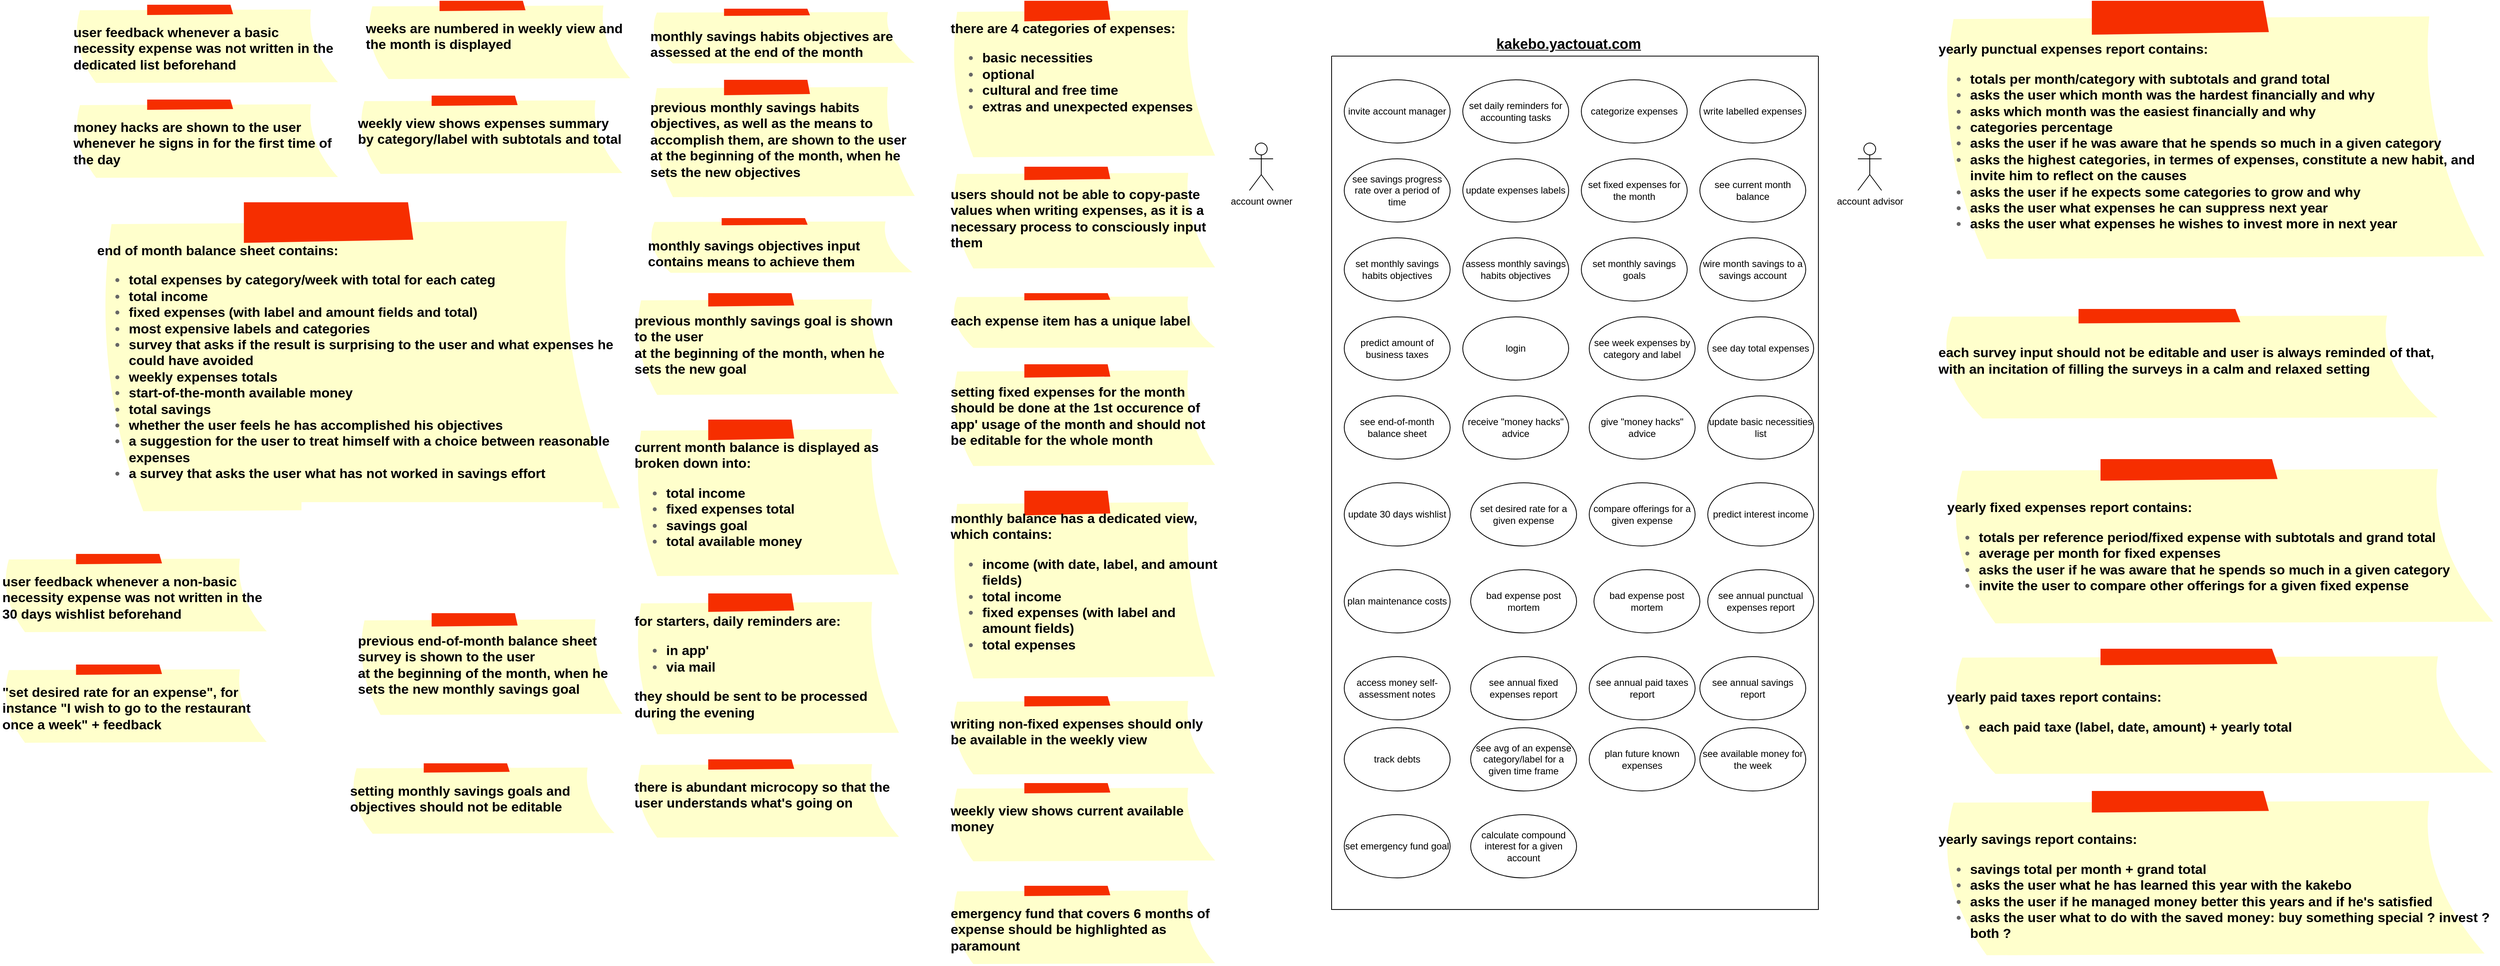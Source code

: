 <mxfile version="21.2.8" type="device">
  <diagram name="Page-1" id="NoCxAhey6gdjr6q5JVB9">
    <mxGraphModel dx="2690" dy="517" grid="1" gridSize="10" guides="1" tooltips="1" connect="1" arrows="1" fold="1" page="1" pageScale="1" pageWidth="827" pageHeight="1169" math="0" shadow="0">
      <root>
        <mxCell id="0" />
        <mxCell id="1" parent="0" />
        <mxCell id="viXMbbBj0Cj2xCmzuDsS-1" value="" style="swimlane;startSize=0;" parent="1" vertex="1">
          <mxGeometry x="114" y="90" width="616" height="1080" as="geometry" />
        </mxCell>
        <mxCell id="viXMbbBj0Cj2xCmzuDsS-11" value="invite account manager" style="ellipse;whiteSpace=wrap;html=1;" parent="viXMbbBj0Cj2xCmzuDsS-1" vertex="1">
          <mxGeometry x="16" y="30" width="134" height="80" as="geometry" />
        </mxCell>
        <mxCell id="viXMbbBj0Cj2xCmzuDsS-12" value="set daily reminders for accounting tasks" style="ellipse;whiteSpace=wrap;html=1;" parent="viXMbbBj0Cj2xCmzuDsS-1" vertex="1">
          <mxGeometry x="166" y="30" width="134" height="80" as="geometry" />
        </mxCell>
        <mxCell id="viXMbbBj0Cj2xCmzuDsS-13" value="categorize expenses" style="ellipse;whiteSpace=wrap;html=1;" parent="viXMbbBj0Cj2xCmzuDsS-1" vertex="1">
          <mxGeometry x="316" y="30" width="134" height="80" as="geometry" />
        </mxCell>
        <mxCell id="viXMbbBj0Cj2xCmzuDsS-15" value="write labelled expenses" style="ellipse;whiteSpace=wrap;html=1;" parent="viXMbbBj0Cj2xCmzuDsS-1" vertex="1">
          <mxGeometry x="466" y="30" width="134" height="80" as="geometry" />
        </mxCell>
        <mxCell id="viXMbbBj0Cj2xCmzuDsS-16" value="see savings progress rate over a period of time" style="ellipse;whiteSpace=wrap;html=1;" parent="viXMbbBj0Cj2xCmzuDsS-1" vertex="1">
          <mxGeometry x="16" y="130" width="134" height="80" as="geometry" />
        </mxCell>
        <mxCell id="viXMbbBj0Cj2xCmzuDsS-20" value="update expenses labels" style="ellipse;whiteSpace=wrap;html=1;" parent="viXMbbBj0Cj2xCmzuDsS-1" vertex="1">
          <mxGeometry x="166" y="130" width="134" height="80" as="geometry" />
        </mxCell>
        <mxCell id="viXMbbBj0Cj2xCmzuDsS-21" value="set fixed expenses for the month" style="ellipse;whiteSpace=wrap;html=1;" parent="viXMbbBj0Cj2xCmzuDsS-1" vertex="1">
          <mxGeometry x="316" y="130" width="134" height="80" as="geometry" />
        </mxCell>
        <mxCell id="viXMbbBj0Cj2xCmzuDsS-23" value="see current month balance" style="ellipse;whiteSpace=wrap;html=1;" parent="viXMbbBj0Cj2xCmzuDsS-1" vertex="1">
          <mxGeometry x="466" y="130" width="134" height="80" as="geometry" />
        </mxCell>
        <mxCell id="viXMbbBj0Cj2xCmzuDsS-25" value="set monthly savings habits objectives" style="ellipse;whiteSpace=wrap;html=1;" parent="viXMbbBj0Cj2xCmzuDsS-1" vertex="1">
          <mxGeometry x="16" y="230" width="134" height="80" as="geometry" />
        </mxCell>
        <mxCell id="viXMbbBj0Cj2xCmzuDsS-26" value="assess monthly savings &lt;br&gt;habits objectives" style="ellipse;whiteSpace=wrap;html=1;" parent="viXMbbBj0Cj2xCmzuDsS-1" vertex="1">
          <mxGeometry x="166" y="230" width="134" height="80" as="geometry" />
        </mxCell>
        <mxCell id="viXMbbBj0Cj2xCmzuDsS-30" value="set monthly savings goals" style="ellipse;whiteSpace=wrap;html=1;" parent="viXMbbBj0Cj2xCmzuDsS-1" vertex="1">
          <mxGeometry x="316" y="230" width="134" height="80" as="geometry" />
        </mxCell>
        <mxCell id="viXMbbBj0Cj2xCmzuDsS-33" value="wire month savings to a savings account" style="ellipse;whiteSpace=wrap;html=1;" parent="viXMbbBj0Cj2xCmzuDsS-1" vertex="1">
          <mxGeometry x="466" y="230" width="134" height="80" as="geometry" />
        </mxCell>
        <mxCell id="viXMbbBj0Cj2xCmzuDsS-34" value="predict amount of business taxes" style="ellipse;whiteSpace=wrap;html=1;" parent="viXMbbBj0Cj2xCmzuDsS-1" vertex="1">
          <mxGeometry x="16" y="330" width="134" height="80" as="geometry" />
        </mxCell>
        <mxCell id="viXMbbBj0Cj2xCmzuDsS-36" value="login" style="ellipse;whiteSpace=wrap;html=1;" parent="viXMbbBj0Cj2xCmzuDsS-1" vertex="1">
          <mxGeometry x="166" y="330" width="134" height="80" as="geometry" />
        </mxCell>
        <mxCell id="viXMbbBj0Cj2xCmzuDsS-37" value="see week expenses by category and label" style="ellipse;whiteSpace=wrap;html=1;" parent="viXMbbBj0Cj2xCmzuDsS-1" vertex="1">
          <mxGeometry x="326" y="330" width="134" height="80" as="geometry" />
        </mxCell>
        <mxCell id="viXMbbBj0Cj2xCmzuDsS-38" value="see day total expenses" style="ellipse;whiteSpace=wrap;html=1;" parent="viXMbbBj0Cj2xCmzuDsS-1" vertex="1">
          <mxGeometry x="476" y="330" width="134" height="80" as="geometry" />
        </mxCell>
        <mxCell id="viXMbbBj0Cj2xCmzuDsS-44" value="see end-of-month balance sheet" style="ellipse;whiteSpace=wrap;html=1;" parent="viXMbbBj0Cj2xCmzuDsS-1" vertex="1">
          <mxGeometry x="16" y="430" width="134" height="80" as="geometry" />
        </mxCell>
        <mxCell id="viXMbbBj0Cj2xCmzuDsS-48" value="receive &quot;money hacks&quot; advice" style="ellipse;whiteSpace=wrap;html=1;" parent="viXMbbBj0Cj2xCmzuDsS-1" vertex="1">
          <mxGeometry x="166" y="430" width="134" height="80" as="geometry" />
        </mxCell>
        <mxCell id="viXMbbBj0Cj2xCmzuDsS-49" value="give &quot;money hacks&quot; advice" style="ellipse;whiteSpace=wrap;html=1;" parent="viXMbbBj0Cj2xCmzuDsS-1" vertex="1">
          <mxGeometry x="326" y="430" width="134" height="80" as="geometry" />
        </mxCell>
        <mxCell id="viXMbbBj0Cj2xCmzuDsS-50" value="update basic necessities list" style="ellipse;whiteSpace=wrap;html=1;" parent="viXMbbBj0Cj2xCmzuDsS-1" vertex="1">
          <mxGeometry x="476" y="430" width="134" height="80" as="geometry" />
        </mxCell>
        <mxCell id="viXMbbBj0Cj2xCmzuDsS-53" value="update 30 days wishlist" style="ellipse;whiteSpace=wrap;html=1;" parent="viXMbbBj0Cj2xCmzuDsS-1" vertex="1">
          <mxGeometry x="16" y="540" width="134" height="80" as="geometry" />
        </mxCell>
        <mxCell id="viXMbbBj0Cj2xCmzuDsS-55" value="set desired rate for a given expense" style="ellipse;whiteSpace=wrap;html=1;" parent="viXMbbBj0Cj2xCmzuDsS-1" vertex="1">
          <mxGeometry x="176" y="540" width="134" height="80" as="geometry" />
        </mxCell>
        <mxCell id="viXMbbBj0Cj2xCmzuDsS-57" value="compare offerings for a given expense" style="ellipse;whiteSpace=wrap;html=1;" parent="viXMbbBj0Cj2xCmzuDsS-1" vertex="1">
          <mxGeometry x="326" y="540" width="134" height="80" as="geometry" />
        </mxCell>
        <mxCell id="viXMbbBj0Cj2xCmzuDsS-58" value="predict interest income" style="ellipse;whiteSpace=wrap;html=1;" parent="viXMbbBj0Cj2xCmzuDsS-1" vertex="1">
          <mxGeometry x="476" y="540" width="134" height="80" as="geometry" />
        </mxCell>
        <mxCell id="viXMbbBj0Cj2xCmzuDsS-59" value="plan maintenance costs" style="ellipse;whiteSpace=wrap;html=1;" parent="viXMbbBj0Cj2xCmzuDsS-1" vertex="1">
          <mxGeometry x="16" y="650" width="134" height="80" as="geometry" />
        </mxCell>
        <mxCell id="viXMbbBj0Cj2xCmzuDsS-60" value="bad expense post mortem" style="ellipse;whiteSpace=wrap;html=1;" parent="viXMbbBj0Cj2xCmzuDsS-1" vertex="1">
          <mxGeometry x="176" y="650" width="134" height="80" as="geometry" />
        </mxCell>
        <mxCell id="viXMbbBj0Cj2xCmzuDsS-61" value="bad expense post mortem" style="ellipse;whiteSpace=wrap;html=1;" parent="viXMbbBj0Cj2xCmzuDsS-1" vertex="1">
          <mxGeometry x="332" y="650" width="134" height="80" as="geometry" />
        </mxCell>
        <mxCell id="cqvKQBKsSfuc3WfX1_7b-1" value="see annual punctual &lt;br&gt;expenses report" style="ellipse;whiteSpace=wrap;html=1;" parent="viXMbbBj0Cj2xCmzuDsS-1" vertex="1">
          <mxGeometry x="476" y="650" width="134" height="80" as="geometry" />
        </mxCell>
        <mxCell id="cqvKQBKsSfuc3WfX1_7b-3" value="access money self-assessment notes" style="ellipse;whiteSpace=wrap;html=1;" parent="viXMbbBj0Cj2xCmzuDsS-1" vertex="1">
          <mxGeometry x="16" y="760" width="134" height="80" as="geometry" />
        </mxCell>
        <mxCell id="cqvKQBKsSfuc3WfX1_7b-5" value="see annual fixed expenses report" style="ellipse;whiteSpace=wrap;html=1;" parent="viXMbbBj0Cj2xCmzuDsS-1" vertex="1">
          <mxGeometry x="176" y="760" width="134" height="80" as="geometry" />
        </mxCell>
        <mxCell id="cqvKQBKsSfuc3WfX1_7b-7" value="see annual paid taxes report" style="ellipse;whiteSpace=wrap;html=1;" parent="viXMbbBj0Cj2xCmzuDsS-1" vertex="1">
          <mxGeometry x="326" y="760" width="134" height="80" as="geometry" />
        </mxCell>
        <mxCell id="cqvKQBKsSfuc3WfX1_7b-9" value="see annual savings report" style="ellipse;whiteSpace=wrap;html=1;" parent="viXMbbBj0Cj2xCmzuDsS-1" vertex="1">
          <mxGeometry x="466" y="760" width="134" height="80" as="geometry" />
        </mxCell>
        <mxCell id="cqvKQBKsSfuc3WfX1_7b-11" value="track debts" style="ellipse;whiteSpace=wrap;html=1;" parent="viXMbbBj0Cj2xCmzuDsS-1" vertex="1">
          <mxGeometry x="16" y="850" width="134" height="80" as="geometry" />
        </mxCell>
        <mxCell id="QWbqs0dP-nniWicZrUFR-1" value="see avg of an expense category/label for a given time frame" style="ellipse;whiteSpace=wrap;html=1;" parent="viXMbbBj0Cj2xCmzuDsS-1" vertex="1">
          <mxGeometry x="176" y="850" width="134" height="80" as="geometry" />
        </mxCell>
        <mxCell id="QWbqs0dP-nniWicZrUFR-2" value="plan future known expenses" style="ellipse;whiteSpace=wrap;html=1;" parent="viXMbbBj0Cj2xCmzuDsS-1" vertex="1">
          <mxGeometry x="326" y="850" width="134" height="80" as="geometry" />
        </mxCell>
        <mxCell id="coCUdXWiDwFQQTuaxmBG-1" value="see available money for the week" style="ellipse;whiteSpace=wrap;html=1;" parent="viXMbbBj0Cj2xCmzuDsS-1" vertex="1">
          <mxGeometry x="466" y="850" width="134" height="80" as="geometry" />
        </mxCell>
        <mxCell id="uxNnKJ0_HsT0NQXPC0Wo-2" value="set emergency fund goal" style="ellipse;whiteSpace=wrap;html=1;" parent="viXMbbBj0Cj2xCmzuDsS-1" vertex="1">
          <mxGeometry x="16" y="960" width="134" height="80" as="geometry" />
        </mxCell>
        <mxCell id="Zw6b2eBSrAPllGsQIf47-1" value="calculate compound interest for a given account" style="ellipse;whiteSpace=wrap;html=1;" parent="viXMbbBj0Cj2xCmzuDsS-1" vertex="1">
          <mxGeometry x="176" y="960" width="134" height="80" as="geometry" />
        </mxCell>
        <mxCell id="viXMbbBj0Cj2xCmzuDsS-3" value="&lt;b style=&quot;&quot;&gt;&lt;font style=&quot;font-size: 18px;&quot;&gt;&lt;u&gt;kakebo.yactouat.com&lt;/u&gt;&lt;/font&gt;&lt;/b&gt;" style="text;html=1;strokeColor=none;fillColor=none;align=center;verticalAlign=middle;whiteSpace=wrap;rounded=0;" parent="1" vertex="1">
          <mxGeometry x="304" y="60" width="220" height="30" as="geometry" />
        </mxCell>
        <mxCell id="viXMbbBj0Cj2xCmzuDsS-5" value="account owner" style="shape=umlActor;verticalLabelPosition=bottom;verticalAlign=top;html=1;outlineConnect=0;" parent="1" vertex="1">
          <mxGeometry x="10" y="200" width="30" height="60" as="geometry" />
        </mxCell>
        <mxCell id="viXMbbBj0Cj2xCmzuDsS-6" value="account advisor" style="shape=umlActor;verticalLabelPosition=bottom;verticalAlign=top;html=1;outlineConnect=0;" parent="1" vertex="1">
          <mxGeometry x="780" y="200" width="30" height="60" as="geometry" />
        </mxCell>
        <mxCell id="viXMbbBj0Cj2xCmzuDsS-14" value="&lt;div style=&quot;&quot;&gt;&lt;span style=&quot;background-color: initial;&quot;&gt;&lt;b&gt;&lt;font color=&quot;#000000&quot;&gt;there are 4 categories of expenses:&lt;/font&gt;&lt;/b&gt;&lt;/span&gt;&lt;/div&gt;&lt;div style=&quot;&quot;&gt;&lt;ul&gt;&lt;li&gt;&lt;span style=&quot;background-color: initial;&quot;&gt;&lt;b&gt;&lt;font color=&quot;#000000&quot;&gt;basic necessities&lt;/font&gt;&lt;/b&gt;&lt;/span&gt;&lt;/li&gt;&lt;li&gt;&lt;span style=&quot;background-color: initial;&quot;&gt;&lt;b&gt;&lt;font color=&quot;#000000&quot;&gt;optional&lt;/font&gt;&lt;/b&gt;&lt;/span&gt;&lt;/li&gt;&lt;li&gt;&lt;span style=&quot;background-color: initial;&quot;&gt;&lt;b&gt;&lt;font color=&quot;#000000&quot;&gt;cultural and free time&lt;/font&gt;&lt;/b&gt;&lt;/span&gt;&lt;/li&gt;&lt;li&gt;&lt;span style=&quot;background-color: initial;&quot;&gt;&lt;b&gt;&lt;font color=&quot;#000000&quot;&gt;extras and unexpected expenses&lt;/font&gt;&lt;/b&gt;&lt;/span&gt;&lt;/li&gt;&lt;/ul&gt;&lt;/div&gt;" style="strokeWidth=1;shadow=0;dashed=0;align=left;html=1;shape=mxgraph.mockup.text.stickyNote2;fontColor=#666666;mainText=;fontSize=17;whiteSpace=wrap;fillColor=#ffffcc;strokeColor=#F62E00;verticalAlign=top;spacingTop=19;" parent="1" vertex="1">
          <mxGeometry x="-370" y="20" width="340" height="200" as="geometry" />
        </mxCell>
        <mxCell id="viXMbbBj0Cj2xCmzuDsS-18" value="&lt;div style=&quot;&quot;&gt;&lt;font color=&quot;#000000&quot;&gt;&lt;b&gt;users should not be able to copy-paste values when writing expenses, as it is a necessary process to consciously input them&lt;/b&gt;&lt;/font&gt;&lt;/div&gt;" style="strokeWidth=1;shadow=0;dashed=0;align=left;html=1;shape=mxgraph.mockup.text.stickyNote2;fontColor=#666666;mainText=;fontSize=17;whiteSpace=wrap;fillColor=#ffffcc;strokeColor=#F62E00;verticalAlign=top;spacingTop=19;" parent="1" vertex="1">
          <mxGeometry x="-370" y="230" width="340" height="130" as="geometry" />
        </mxCell>
        <mxCell id="viXMbbBj0Cj2xCmzuDsS-19" value="&lt;div style=&quot;&quot;&gt;&lt;font color=&quot;#000000&quot;&gt;&lt;b&gt;each expense item has a unique label&lt;/b&gt;&lt;/font&gt;&lt;/div&gt;" style="strokeWidth=1;shadow=0;dashed=0;align=left;html=1;shape=mxgraph.mockup.text.stickyNote2;fontColor=#666666;mainText=;fontSize=17;whiteSpace=wrap;fillColor=#ffffcc;strokeColor=#F62E00;verticalAlign=top;spacingTop=19;" parent="1" vertex="1">
          <mxGeometry x="-370" y="390" width="340" height="70" as="geometry" />
        </mxCell>
        <mxCell id="viXMbbBj0Cj2xCmzuDsS-22" value="&lt;div style=&quot;&quot;&gt;&lt;font color=&quot;#000000&quot;&gt;&lt;b&gt;setting fixed expenses for the month should be done at the 1st occurence of app&#39; usage of the month and should not be editable for the whole month&lt;/b&gt;&lt;/font&gt;&lt;/div&gt;" style="strokeWidth=1;shadow=0;dashed=0;align=left;html=1;shape=mxgraph.mockup.text.stickyNote2;fontColor=#666666;mainText=;fontSize=17;whiteSpace=wrap;fillColor=#ffffcc;strokeColor=#F62E00;verticalAlign=top;spacingTop=19;" parent="1" vertex="1">
          <mxGeometry x="-370" y="480" width="340" height="130" as="geometry" />
        </mxCell>
        <mxCell id="viXMbbBj0Cj2xCmzuDsS-24" value="&lt;div style=&quot;&quot;&gt;&lt;font color=&quot;#000000&quot;&gt;&lt;b&gt;monthly balance has a dedicated view, which contains:&lt;/b&gt;&lt;/font&gt;&lt;/div&gt;&lt;div style=&quot;&quot;&gt;&lt;ul&gt;&lt;li&gt;&lt;font color=&quot;#000000&quot;&gt;&lt;b&gt;income (with date, label, and amount fields)&lt;/b&gt;&lt;/font&gt;&lt;/li&gt;&lt;li&gt;&lt;font color=&quot;#000000&quot;&gt;&lt;b&gt;total income&lt;/b&gt;&lt;/font&gt;&lt;/li&gt;&lt;li&gt;&lt;font color=&quot;#000000&quot;&gt;&lt;b&gt;fixed expenses (with label and amount fields)&lt;/b&gt;&lt;/font&gt;&lt;/li&gt;&lt;li&gt;&lt;font color=&quot;#000000&quot;&gt;&lt;b&gt;total expenses&lt;/b&gt;&lt;/font&gt;&lt;/li&gt;&lt;/ul&gt;&lt;/div&gt;" style="strokeWidth=1;shadow=0;dashed=0;align=left;html=1;shape=mxgraph.mockup.text.stickyNote2;fontColor=#666666;mainText=;fontSize=17;whiteSpace=wrap;fillColor=#ffffcc;strokeColor=#F62E00;verticalAlign=top;spacingTop=19;" parent="1" vertex="1">
          <mxGeometry x="-370" y="640" width="340" height="240" as="geometry" />
        </mxCell>
        <mxCell id="viXMbbBj0Cj2xCmzuDsS-27" value="&lt;div style=&quot;&quot;&gt;&lt;font color=&quot;#000000&quot;&gt;&lt;b&gt;monthly savings habits objectives are assessed at the end of the month&lt;/b&gt;&lt;/font&gt;&lt;/div&gt;" style="strokeWidth=1;shadow=0;dashed=0;align=left;html=1;shape=mxgraph.mockup.text.stickyNote2;fontColor=#666666;mainText=;fontSize=17;whiteSpace=wrap;fillColor=#ffffcc;strokeColor=#F62E00;verticalAlign=top;spacingTop=19;" parent="1" vertex="1">
          <mxGeometry x="-750" y="30" width="340" height="70" as="geometry" />
        </mxCell>
        <mxCell id="viXMbbBj0Cj2xCmzuDsS-28" value="&lt;div style=&quot;&quot;&gt;&lt;font color=&quot;#000000&quot;&gt;&lt;b&gt;previous monthly savings habits objectives, as well as the means to accomplish them, are shown to the user at the beginning of the month, when he sets the new objectives&lt;/b&gt;&lt;/font&gt;&lt;/div&gt;" style="strokeWidth=1;shadow=0;dashed=0;align=left;html=1;shape=mxgraph.mockup.text.stickyNote2;fontColor=#666666;mainText=;fontSize=17;whiteSpace=wrap;fillColor=#ffffcc;strokeColor=#F62E00;verticalAlign=top;spacingTop=19;" parent="1" vertex="1">
          <mxGeometry x="-750" y="120" width="340" height="150" as="geometry" />
        </mxCell>
        <mxCell id="viXMbbBj0Cj2xCmzuDsS-29" value="&lt;div style=&quot;&quot;&gt;&lt;font color=&quot;#000000&quot;&gt;&lt;b&gt;monthly savings objectives input contains means to achieve them&lt;/b&gt;&lt;/font&gt;&lt;/div&gt;" style="strokeWidth=1;shadow=0;dashed=0;align=left;html=1;shape=mxgraph.mockup.text.stickyNote2;fontColor=#666666;mainText=;fontSize=17;whiteSpace=wrap;fillColor=#ffffcc;strokeColor=#F62E00;verticalAlign=top;spacingTop=19;" parent="1" vertex="1">
          <mxGeometry x="-753" y="295" width="340" height="70" as="geometry" />
        </mxCell>
        <mxCell id="viXMbbBj0Cj2xCmzuDsS-31" value="&lt;div style=&quot;&quot;&gt;&lt;font color=&quot;#000000&quot;&gt;&lt;b&gt;previous monthly savings goal is shown to the user&amp;nbsp;&lt;/b&gt;&lt;/font&gt;&lt;/div&gt;&lt;b style=&quot;border-color: var(--border-color); color: rgb(0, 0, 0);&quot;&gt;at the beginning of the month, when he sets the new goal&lt;/b&gt;" style="strokeWidth=1;shadow=0;dashed=0;align=left;html=1;shape=mxgraph.mockup.text.stickyNote2;fontColor=#666666;mainText=;fontSize=17;whiteSpace=wrap;fillColor=#ffffcc;strokeColor=#F62E00;verticalAlign=top;spacingTop=19;" parent="1" vertex="1">
          <mxGeometry x="-770" y="390" width="340" height="130" as="geometry" />
        </mxCell>
        <mxCell id="viXMbbBj0Cj2xCmzuDsS-32" value="&lt;div style=&quot;&quot;&gt;&lt;span style=&quot;background-color: initial;&quot;&gt;&lt;b&gt;&lt;font color=&quot;#000000&quot;&gt;current month balance is displayed as broken down into:&lt;/font&gt;&lt;/b&gt;&lt;/span&gt;&lt;/div&gt;&lt;div style=&quot;&quot;&gt;&lt;ul&gt;&lt;li&gt;&lt;span style=&quot;background-color: initial;&quot;&gt;&lt;b&gt;&lt;font color=&quot;#000000&quot;&gt;total income&lt;/font&gt;&lt;/b&gt;&lt;/span&gt;&lt;/li&gt;&lt;li&gt;&lt;span style=&quot;background-color: initial;&quot;&gt;&lt;b&gt;&lt;font color=&quot;#000000&quot;&gt;fixed expenses total&lt;/font&gt;&lt;/b&gt;&lt;/span&gt;&lt;/li&gt;&lt;li&gt;&lt;font color=&quot;#000000&quot;&gt;&lt;b&gt;savings goal&lt;/b&gt;&lt;/font&gt;&lt;/li&gt;&lt;li&gt;&lt;font color=&quot;#000000&quot;&gt;&lt;b&gt;total available money&lt;/b&gt;&lt;/font&gt;&lt;/li&gt;&lt;/ul&gt;&lt;/div&gt;" style="strokeWidth=1;shadow=0;dashed=0;align=left;html=1;shape=mxgraph.mockup.text.stickyNote2;fontColor=#666666;mainText=;fontSize=17;whiteSpace=wrap;fillColor=#ffffcc;strokeColor=#F62E00;verticalAlign=top;spacingTop=19;" parent="1" vertex="1">
          <mxGeometry x="-770" y="550" width="340" height="200" as="geometry" />
        </mxCell>
        <mxCell id="viXMbbBj0Cj2xCmzuDsS-35" value="&lt;div style=&quot;&quot;&gt;&lt;span style=&quot;background-color: initial;&quot;&gt;&lt;b&gt;&lt;font color=&quot;#000000&quot;&gt;for starters, daily reminders are:&lt;/font&gt;&lt;/b&gt;&lt;/span&gt;&lt;/div&gt;&lt;div style=&quot;&quot;&gt;&lt;ul&gt;&lt;li&gt;&lt;font color=&quot;#000000&quot;&gt;&lt;b&gt;in app&#39;&lt;/b&gt;&lt;/font&gt;&lt;/li&gt;&lt;li&gt;&lt;font color=&quot;#000000&quot;&gt;&lt;b&gt;via mail&lt;/b&gt;&lt;/font&gt;&lt;/li&gt;&lt;/ul&gt;&lt;div&gt;&lt;font color=&quot;#000000&quot;&gt;&lt;b&gt;they should be sent to be processed during the evening&lt;/b&gt;&lt;/font&gt;&lt;/div&gt;&lt;/div&gt;" style="strokeWidth=1;shadow=0;dashed=0;align=left;html=1;shape=mxgraph.mockup.text.stickyNote2;fontColor=#666666;mainText=;fontSize=17;whiteSpace=wrap;fillColor=#ffffcc;strokeColor=#F62E00;verticalAlign=top;spacingTop=19;" parent="1" vertex="1">
          <mxGeometry x="-770" y="770" width="340" height="180" as="geometry" />
        </mxCell>
        <mxCell id="viXMbbBj0Cj2xCmzuDsS-39" value="&lt;div style=&quot;&quot;&gt;&lt;font color=&quot;#000000&quot;&gt;&lt;b&gt;writing non-fixed expenses should only be available in the weekly view&lt;/b&gt;&lt;/font&gt;&lt;/div&gt;" style="strokeWidth=1;shadow=0;dashed=0;align=left;html=1;shape=mxgraph.mockup.text.stickyNote2;fontColor=#666666;mainText=;fontSize=17;whiteSpace=wrap;fillColor=#ffffcc;strokeColor=#F62E00;verticalAlign=top;spacingTop=19;" parent="1" vertex="1">
          <mxGeometry x="-370" y="900" width="340" height="100" as="geometry" />
        </mxCell>
        <mxCell id="viXMbbBj0Cj2xCmzuDsS-40" value="&lt;div style=&quot;&quot;&gt;&lt;font color=&quot;#000000&quot;&gt;&lt;b&gt;there is abundant microcopy so that the user understands what&#39;s going on&lt;/b&gt;&lt;/font&gt;&lt;/div&gt;" style="strokeWidth=1;shadow=0;dashed=0;align=left;html=1;shape=mxgraph.mockup.text.stickyNote2;fontColor=#666666;mainText=;fontSize=17;whiteSpace=wrap;fillColor=#ffffcc;strokeColor=#F62E00;verticalAlign=top;spacingTop=19;" parent="1" vertex="1">
          <mxGeometry x="-770" y="980" width="340" height="100" as="geometry" />
        </mxCell>
        <mxCell id="viXMbbBj0Cj2xCmzuDsS-41" value="&lt;div style=&quot;&quot;&gt;&lt;font color=&quot;#000000&quot;&gt;&lt;b&gt;weekly view shows current available money&lt;/b&gt;&lt;/font&gt;&lt;/div&gt;" style="strokeWidth=1;shadow=0;dashed=0;align=left;html=1;shape=mxgraph.mockup.text.stickyNote2;fontColor=#666666;mainText=;fontSize=17;whiteSpace=wrap;fillColor=#ffffcc;strokeColor=#F62E00;verticalAlign=top;spacingTop=19;" parent="1" vertex="1">
          <mxGeometry x="-370" y="1010" width="340" height="100" as="geometry" />
        </mxCell>
        <mxCell id="viXMbbBj0Cj2xCmzuDsS-42" value="&lt;div style=&quot;&quot;&gt;&lt;font color=&quot;#000000&quot;&gt;&lt;b&gt;weeks are numbered in weekly view and the month is displayed&lt;/b&gt;&lt;/font&gt;&lt;/div&gt;" style="strokeWidth=1;shadow=0;dashed=0;align=left;html=1;shape=mxgraph.mockup.text.stickyNote2;fontColor=#666666;mainText=;fontSize=17;whiteSpace=wrap;fillColor=#ffffcc;strokeColor=#F62E00;verticalAlign=top;spacingTop=19;" parent="1" vertex="1">
          <mxGeometry x="-1110" y="20" width="340" height="100" as="geometry" />
        </mxCell>
        <mxCell id="viXMbbBj0Cj2xCmzuDsS-43" value="&lt;div style=&quot;&quot;&gt;&lt;font color=&quot;#000000&quot;&gt;&lt;b&gt;weekly view shows expenses summary by category/label with subtotals and total&lt;/b&gt;&lt;/font&gt;&lt;/div&gt;" style="strokeWidth=1;shadow=0;dashed=0;align=left;html=1;shape=mxgraph.mockup.text.stickyNote2;fontColor=#666666;mainText=;fontSize=17;whiteSpace=wrap;fillColor=#ffffcc;strokeColor=#F62E00;verticalAlign=top;spacingTop=19;" parent="1" vertex="1">
          <mxGeometry x="-1120" y="140" width="340" height="100" as="geometry" />
        </mxCell>
        <mxCell id="viXMbbBj0Cj2xCmzuDsS-45" value="&lt;div style=&quot;&quot;&gt;&lt;font color=&quot;#000000&quot;&gt;&lt;b&gt;end of month balance sheet contains:&lt;/b&gt;&lt;/font&gt;&lt;/div&gt;&lt;div style=&quot;&quot;&gt;&lt;ul&gt;&lt;li&gt;&lt;font color=&quot;#000000&quot;&gt;&lt;b&gt;total expenses by category/week with total for each categ&lt;/b&gt;&lt;/font&gt;&lt;/li&gt;&lt;li&gt;&lt;font color=&quot;#000000&quot;&gt;&lt;b&gt;total income&lt;/b&gt;&lt;/font&gt;&lt;/li&gt;&lt;li&gt;&lt;font color=&quot;#000000&quot;&gt;&lt;b&gt;fixed expenses (with label and amount fields and total)&lt;/b&gt;&lt;/font&gt;&lt;/li&gt;&lt;li&gt;&lt;font color=&quot;#000000&quot;&gt;&lt;b&gt;most expensive labels and categories&lt;/b&gt;&lt;/font&gt;&lt;/li&gt;&lt;li&gt;&lt;font color=&quot;#000000&quot;&gt;&lt;b&gt;survey that asks if the result is surprising to the user and what expenses he could have avoided&lt;/b&gt;&lt;/font&gt;&lt;/li&gt;&lt;li&gt;&lt;font color=&quot;#000000&quot;&gt;&lt;b&gt;weekly expenses totals&lt;/b&gt;&lt;/font&gt;&lt;/li&gt;&lt;li&gt;&lt;font color=&quot;#000000&quot;&gt;&lt;b&gt;start-of-the-month available money&lt;/b&gt;&lt;/font&gt;&lt;/li&gt;&lt;li&gt;&lt;font color=&quot;#000000&quot;&gt;&lt;b&gt;total savings&lt;/b&gt;&lt;/font&gt;&lt;/li&gt;&lt;li&gt;&lt;font color=&quot;#000000&quot;&gt;&lt;b&gt;whether the user feels he has accomplished his objectives&lt;/b&gt;&lt;/font&gt;&lt;/li&gt;&lt;li&gt;&lt;font color=&quot;#000000&quot;&gt;&lt;b&gt;a suggestion for the user to treat himself with a choice between reasonable expenses&lt;/b&gt;&lt;/font&gt;&lt;/li&gt;&lt;li&gt;&lt;font color=&quot;#000000&quot;&gt;&lt;b&gt;a survey that asks the user what has not worked in savings effort&lt;/b&gt;&lt;/font&gt;&lt;/li&gt;&lt;/ul&gt;&lt;/div&gt;" style="strokeWidth=1;shadow=0;dashed=0;align=left;html=1;shape=mxgraph.mockup.text.stickyNote2;fontColor=#666666;mainText=;fontSize=17;whiteSpace=wrap;fillColor=#ffffcc;strokeColor=#F62E00;verticalAlign=top;spacingTop=45;" parent="1" vertex="1">
          <mxGeometry x="-1450" y="275" width="670" height="395" as="geometry" />
        </mxCell>
        <mxCell id="viXMbbBj0Cj2xCmzuDsS-46" value="&lt;div style=&quot;&quot;&gt;&lt;font color=&quot;#000000&quot;&gt;&lt;b&gt;previous end-of-month balance sheet survey is shown to the user&amp;nbsp;&lt;/b&gt;&lt;/font&gt;&lt;/div&gt;&lt;b style=&quot;border-color: var(--border-color); color: rgb(0, 0, 0);&quot;&gt;at the beginning of the month, when he sets the new monthly savings goal&lt;/b&gt;" style="strokeWidth=1;shadow=0;dashed=0;align=left;html=1;shape=mxgraph.mockup.text.stickyNote2;fontColor=#666666;mainText=;fontSize=17;whiteSpace=wrap;fillColor=#ffffcc;strokeColor=#F62E00;verticalAlign=top;spacingTop=19;" parent="1" vertex="1">
          <mxGeometry x="-1120" y="795" width="340" height="130" as="geometry" />
        </mxCell>
        <mxCell id="viXMbbBj0Cj2xCmzuDsS-47" value="&lt;div style=&quot;&quot;&gt;&lt;font color=&quot;#000000&quot;&gt;&lt;b&gt;setting monthly savings goals and objectives should not be editable&lt;/b&gt;&lt;/font&gt;&lt;/div&gt;" style="strokeWidth=1;shadow=0;dashed=0;align=left;html=1;shape=mxgraph.mockup.text.stickyNote2;fontColor=#666666;mainText=;fontSize=17;whiteSpace=wrap;fillColor=#ffffcc;strokeColor=#F62E00;verticalAlign=top;spacingTop=19;" parent="1" vertex="1">
          <mxGeometry x="-1130" y="985" width="340" height="90" as="geometry" />
        </mxCell>
        <mxCell id="viXMbbBj0Cj2xCmzuDsS-51" value="&lt;div style=&quot;&quot;&gt;&lt;font color=&quot;#000000&quot;&gt;&lt;b&gt;user feedback whenever a basic necessity expense was not written in the dedicated list beforehand&lt;/b&gt;&lt;/font&gt;&lt;/div&gt;" style="strokeWidth=1;shadow=0;dashed=0;align=left;html=1;shape=mxgraph.mockup.text.stickyNote2;fontColor=#666666;mainText=;fontSize=17;whiteSpace=wrap;fillColor=#ffffcc;strokeColor=#F62E00;verticalAlign=top;spacingTop=19;" parent="1" vertex="1">
          <mxGeometry x="-1480" y="25" width="340" height="100" as="geometry" />
        </mxCell>
        <mxCell id="viXMbbBj0Cj2xCmzuDsS-52" value="&lt;div style=&quot;&quot;&gt;&lt;font color=&quot;#000000&quot;&gt;&lt;b&gt;money hacks are shown to the user whenever he signs in for the first time of the day&lt;/b&gt;&lt;/font&gt;&lt;/div&gt;" style="strokeWidth=1;shadow=0;dashed=0;align=left;html=1;shape=mxgraph.mockup.text.stickyNote2;fontColor=#666666;mainText=;fontSize=17;whiteSpace=wrap;fillColor=#ffffcc;strokeColor=#F62E00;verticalAlign=top;spacingTop=19;" parent="1" vertex="1">
          <mxGeometry x="-1480" y="145" width="340" height="100" as="geometry" />
        </mxCell>
        <mxCell id="viXMbbBj0Cj2xCmzuDsS-54" value="&lt;div style=&quot;&quot;&gt;&lt;font color=&quot;#000000&quot;&gt;&lt;b&gt;user feedback whenever a non-basic necessity expense was not written in the 30 days wishlist beforehand&lt;/b&gt;&lt;/font&gt;&lt;/div&gt;" style="strokeWidth=1;shadow=0;dashed=0;align=left;html=1;shape=mxgraph.mockup.text.stickyNote2;fontColor=#666666;mainText=;fontSize=17;whiteSpace=wrap;fillColor=#ffffcc;strokeColor=#F62E00;verticalAlign=top;spacingTop=19;" parent="1" vertex="1">
          <mxGeometry x="-1570" y="720" width="340" height="100" as="geometry" />
        </mxCell>
        <mxCell id="viXMbbBj0Cj2xCmzuDsS-56" value="&lt;div style=&quot;&quot;&gt;&lt;font color=&quot;#000000&quot;&gt;&lt;b&gt;&quot;set desired rate for an expense&quot;, for instance &quot;I wish to go to the restaurant once a week&quot; + feedback&lt;/b&gt;&lt;/font&gt;&lt;/div&gt;" style="strokeWidth=1;shadow=0;dashed=0;align=left;html=1;shape=mxgraph.mockup.text.stickyNote2;fontColor=#666666;mainText=;fontSize=17;whiteSpace=wrap;fillColor=#ffffcc;strokeColor=#F62E00;verticalAlign=top;spacingTop=19;" parent="1" vertex="1">
          <mxGeometry x="-1570" y="860" width="340" height="100" as="geometry" />
        </mxCell>
        <mxCell id="cqvKQBKsSfuc3WfX1_7b-2" value="&lt;div style=&quot;&quot;&gt;&lt;span style=&quot;background-color: initial;&quot;&gt;&lt;b&gt;&lt;font color=&quot;#000000&quot;&gt;&lt;br&gt;&lt;/font&gt;&lt;/b&gt;&lt;/span&gt;&lt;/div&gt;&lt;div style=&quot;&quot;&gt;&lt;span style=&quot;background-color: initial;&quot;&gt;&lt;b&gt;&lt;font color=&quot;#000000&quot;&gt;yearly punctual expenses report contains:&lt;/font&gt;&lt;/b&gt;&lt;/span&gt;&lt;/div&gt;&lt;div style=&quot;&quot;&gt;&lt;ul&gt;&lt;li&gt;&lt;font color=&quot;#000000&quot;&gt;&lt;b&gt;totals per month/category with subtotals and grand total&lt;/b&gt;&lt;/font&gt;&lt;/li&gt;&lt;li&gt;&lt;font color=&quot;#000000&quot;&gt;&lt;b&gt;asks the user which month was the hardest financially and why&lt;/b&gt;&lt;/font&gt;&lt;/li&gt;&lt;li&gt;&lt;font color=&quot;#000000&quot;&gt;&lt;b&gt;asks which month was the easiest financially and why&lt;/b&gt;&lt;/font&gt;&lt;/li&gt;&lt;li&gt;&lt;font color=&quot;#000000&quot;&gt;&lt;b&gt;categories percentage&lt;/b&gt;&lt;/font&gt;&lt;/li&gt;&lt;li&gt;&lt;font color=&quot;#000000&quot;&gt;&lt;b&gt;asks the user if he was aware that he spends so much in a given category&lt;/b&gt;&lt;/font&gt;&lt;/li&gt;&lt;li&gt;&lt;font color=&quot;#000000&quot;&gt;&lt;b&gt;asks the highest categories, in termes of expenses, constitute a new habit, and invite him to reflect on the causes&lt;/b&gt;&lt;/font&gt;&lt;/li&gt;&lt;li&gt;&lt;font color=&quot;#000000&quot;&gt;&lt;b&gt;asks the user if he expects some categories to grow and why&lt;/b&gt;&lt;/font&gt;&lt;/li&gt;&lt;li&gt;&lt;font color=&quot;#000000&quot;&gt;&lt;b&gt;asks the user what expenses he can suppress next year&lt;/b&gt;&lt;/font&gt;&lt;/li&gt;&lt;li&gt;&lt;font color=&quot;#000000&quot;&gt;&lt;b&gt;asks the user what expenses he wishes to invest more in next year&lt;/b&gt;&lt;/font&gt;&lt;/li&gt;&lt;/ul&gt;&lt;/div&gt;" style="strokeWidth=1;shadow=0;dashed=0;align=left;html=1;shape=mxgraph.mockup.text.stickyNote2;fontColor=#666666;mainText=;fontSize=17;whiteSpace=wrap;fillColor=#ffffcc;strokeColor=#F62E00;verticalAlign=top;spacingTop=25;" parent="1" vertex="1">
          <mxGeometry x="880" y="20" width="700" height="330" as="geometry" />
        </mxCell>
        <mxCell id="cqvKQBKsSfuc3WfX1_7b-4" value="&lt;div style=&quot;&quot;&gt;&lt;font color=&quot;#000000&quot;&gt;&lt;b&gt;&lt;br&gt;&lt;/b&gt;&lt;/font&gt;&lt;/div&gt;&lt;div style=&quot;&quot;&gt;&lt;font color=&quot;#000000&quot;&gt;&lt;b&gt;each survey input should not be editable and user is always reminded of that, with an incitation of filling the surveys in a calm and relaxed setting&lt;/b&gt;&lt;/font&gt;&lt;/div&gt;" style="strokeWidth=1;shadow=0;dashed=0;align=left;html=1;shape=mxgraph.mockup.text.stickyNote2;fontColor=#666666;mainText=;fontSize=17;whiteSpace=wrap;fillColor=#ffffcc;strokeColor=#F62E00;verticalAlign=top;spacingTop=19;" parent="1" vertex="1">
          <mxGeometry x="880" y="410" width="640" height="140" as="geometry" />
        </mxCell>
        <mxCell id="cqvKQBKsSfuc3WfX1_7b-6" value="&lt;div style=&quot;&quot;&gt;&lt;span style=&quot;background-color: initial;&quot;&gt;&lt;b&gt;&lt;font color=&quot;#000000&quot;&gt;&lt;br&gt;&lt;/font&gt;&lt;/b&gt;&lt;/span&gt;&lt;/div&gt;&lt;div style=&quot;&quot;&gt;&lt;span style=&quot;background-color: initial;&quot;&gt;&lt;b&gt;&lt;font color=&quot;#000000&quot;&gt;yearly fixed expenses report contains:&lt;/font&gt;&lt;/b&gt;&lt;/span&gt;&lt;/div&gt;&lt;div style=&quot;&quot;&gt;&lt;ul&gt;&lt;li style=&quot;border-color: var(--border-color);&quot;&gt;&lt;font style=&quot;border-color: var(--border-color);&quot; color=&quot;#000000&quot;&gt;&lt;b style=&quot;border-color: var(--border-color);&quot;&gt;totals per reference period/fixed expense with subtotals and grand total&lt;/b&gt;&lt;/font&gt;&lt;/li&gt;&lt;li style=&quot;border-color: var(--border-color);&quot;&gt;&lt;font style=&quot;border-color: var(--border-color);&quot; color=&quot;#000000&quot;&gt;&lt;b style=&quot;border-color: var(--border-color);&quot;&gt;average per month for fixed expenses&lt;/b&gt;&lt;/font&gt;&lt;/li&gt;&lt;li&gt;&lt;font color=&quot;#000000&quot;&gt;&lt;b&gt;asks the user if he was aware that he spends so much in a given category&lt;/b&gt;&lt;/font&gt;&lt;/li&gt;&lt;li&gt;&lt;font color=&quot;#000000&quot;&gt;&lt;b&gt;invite the user to compare other offerings for a given fixed expense&lt;/b&gt;&lt;/font&gt;&lt;/li&gt;&lt;/ul&gt;&lt;/div&gt;" style="strokeWidth=1;shadow=0;dashed=0;align=left;html=1;shape=mxgraph.mockup.text.stickyNote2;fontColor=#666666;mainText=;fontSize=17;whiteSpace=wrap;fillColor=#ffffcc;strokeColor=#F62E00;verticalAlign=top;spacingTop=25;" parent="1" vertex="1">
          <mxGeometry x="891" y="600" width="700" height="210" as="geometry" />
        </mxCell>
        <mxCell id="cqvKQBKsSfuc3WfX1_7b-8" value="&lt;div style=&quot;&quot;&gt;&lt;span style=&quot;background-color: initial;&quot;&gt;&lt;b&gt;&lt;font color=&quot;#000000&quot;&gt;&lt;br&gt;&lt;/font&gt;&lt;/b&gt;&lt;/span&gt;&lt;/div&gt;&lt;div style=&quot;&quot;&gt;&lt;span style=&quot;background-color: initial;&quot;&gt;&lt;b&gt;&lt;font color=&quot;#000000&quot;&gt;yearly paid taxes report contains:&lt;/font&gt;&lt;/b&gt;&lt;/span&gt;&lt;/div&gt;&lt;div style=&quot;&quot;&gt;&lt;ul&gt;&lt;li style=&quot;border-color: var(--border-color);&quot;&gt;&lt;font color=&quot;#000000&quot;&gt;&lt;b&gt;each paid taxe (label, date, amount) + yearly total&lt;/b&gt;&lt;/font&gt;&lt;/li&gt;&lt;/ul&gt;&lt;/div&gt;" style="strokeWidth=1;shadow=0;dashed=0;align=left;html=1;shape=mxgraph.mockup.text.stickyNote2;fontColor=#666666;mainText=;fontSize=17;whiteSpace=wrap;fillColor=#ffffcc;strokeColor=#F62E00;verticalAlign=top;spacingTop=25;" parent="1" vertex="1">
          <mxGeometry x="891" y="840" width="700" height="160" as="geometry" />
        </mxCell>
        <mxCell id="cqvKQBKsSfuc3WfX1_7b-10" value="&lt;div style=&quot;&quot;&gt;&lt;span style=&quot;background-color: initial;&quot;&gt;&lt;b&gt;&lt;font color=&quot;#000000&quot;&gt;&lt;br&gt;&lt;/font&gt;&lt;/b&gt;&lt;/span&gt;&lt;/div&gt;&lt;div style=&quot;&quot;&gt;&lt;span style=&quot;background-color: initial;&quot;&gt;&lt;b&gt;&lt;font color=&quot;#000000&quot;&gt;yearly savings report contains:&lt;/font&gt;&lt;/b&gt;&lt;/span&gt;&lt;/div&gt;&lt;div style=&quot;&quot;&gt;&lt;ul&gt;&lt;li style=&quot;border-color: var(--border-color);&quot;&gt;&lt;font style=&quot;border-color: var(--border-color);&quot; color=&quot;#000000&quot;&gt;&lt;b style=&quot;border-color: var(--border-color);&quot;&gt;savings total per month + grand total&lt;/b&gt;&lt;/font&gt;&lt;/li&gt;&lt;li style=&quot;border-color: var(--border-color);&quot;&gt;&lt;font color=&quot;#000000&quot;&gt;&lt;b&gt;asks the user what he has learned this year with the kakebo&lt;/b&gt;&lt;/font&gt;&lt;/li&gt;&lt;li style=&quot;border-color: var(--border-color);&quot;&gt;&lt;font color=&quot;#000000&quot;&gt;&lt;b&gt;asks the user if he managed money better this years and if he&#39;s satisfied&lt;/b&gt;&lt;/font&gt;&lt;/li&gt;&lt;li style=&quot;border-color: var(--border-color);&quot;&gt;&lt;font color=&quot;#000000&quot;&gt;&lt;b&gt;asks the user what to do with the saved money: buy something special ? invest ? both ?&lt;/b&gt;&lt;/font&gt;&lt;/li&gt;&lt;/ul&gt;&lt;/div&gt;" style="strokeWidth=1;shadow=0;dashed=0;align=left;html=1;shape=mxgraph.mockup.text.stickyNote2;fontColor=#666666;mainText=;fontSize=17;whiteSpace=wrap;fillColor=#ffffcc;strokeColor=#F62E00;verticalAlign=top;spacingTop=25;" parent="1" vertex="1">
          <mxGeometry x="880" y="1020" width="700" height="210" as="geometry" />
        </mxCell>
        <mxCell id="EaQdm7PKb1510PqhCvCN-1" style="edgeStyle=orthogonalEdgeStyle;rounded=0;orthogonalLoop=1;jettySize=auto;html=1;exitX=0.5;exitY=1;exitDx=0;exitDy=0;" parent="1" source="viXMbbBj0Cj2xCmzuDsS-1" target="viXMbbBj0Cj2xCmzuDsS-1" edge="1">
          <mxGeometry relative="1" as="geometry" />
        </mxCell>
        <mxCell id="EaQdm7PKb1510PqhCvCN-2" style="edgeStyle=orthogonalEdgeStyle;rounded=0;orthogonalLoop=1;jettySize=auto;html=1;exitX=0.5;exitY=1;exitDx=0;exitDy=0;" parent="1" source="viXMbbBj0Cj2xCmzuDsS-1" target="viXMbbBj0Cj2xCmzuDsS-1" edge="1">
          <mxGeometry relative="1" as="geometry" />
        </mxCell>
        <mxCell id="uxNnKJ0_HsT0NQXPC0Wo-3" value="&lt;div style=&quot;&quot;&gt;&lt;font color=&quot;#000000&quot;&gt;&lt;b&gt;emergency fund that covers 6 months of expense should be highlighted as paramount&lt;/b&gt;&lt;/font&gt;&lt;/div&gt;" style="strokeWidth=1;shadow=0;dashed=0;align=left;html=1;shape=mxgraph.mockup.text.stickyNote2;fontColor=#666666;mainText=;fontSize=17;whiteSpace=wrap;fillColor=#ffffcc;strokeColor=#F62E00;verticalAlign=top;spacingTop=19;" parent="1" vertex="1">
          <mxGeometry x="-370" y="1140" width="340" height="100" as="geometry" />
        </mxCell>
      </root>
    </mxGraphModel>
  </diagram>
</mxfile>
